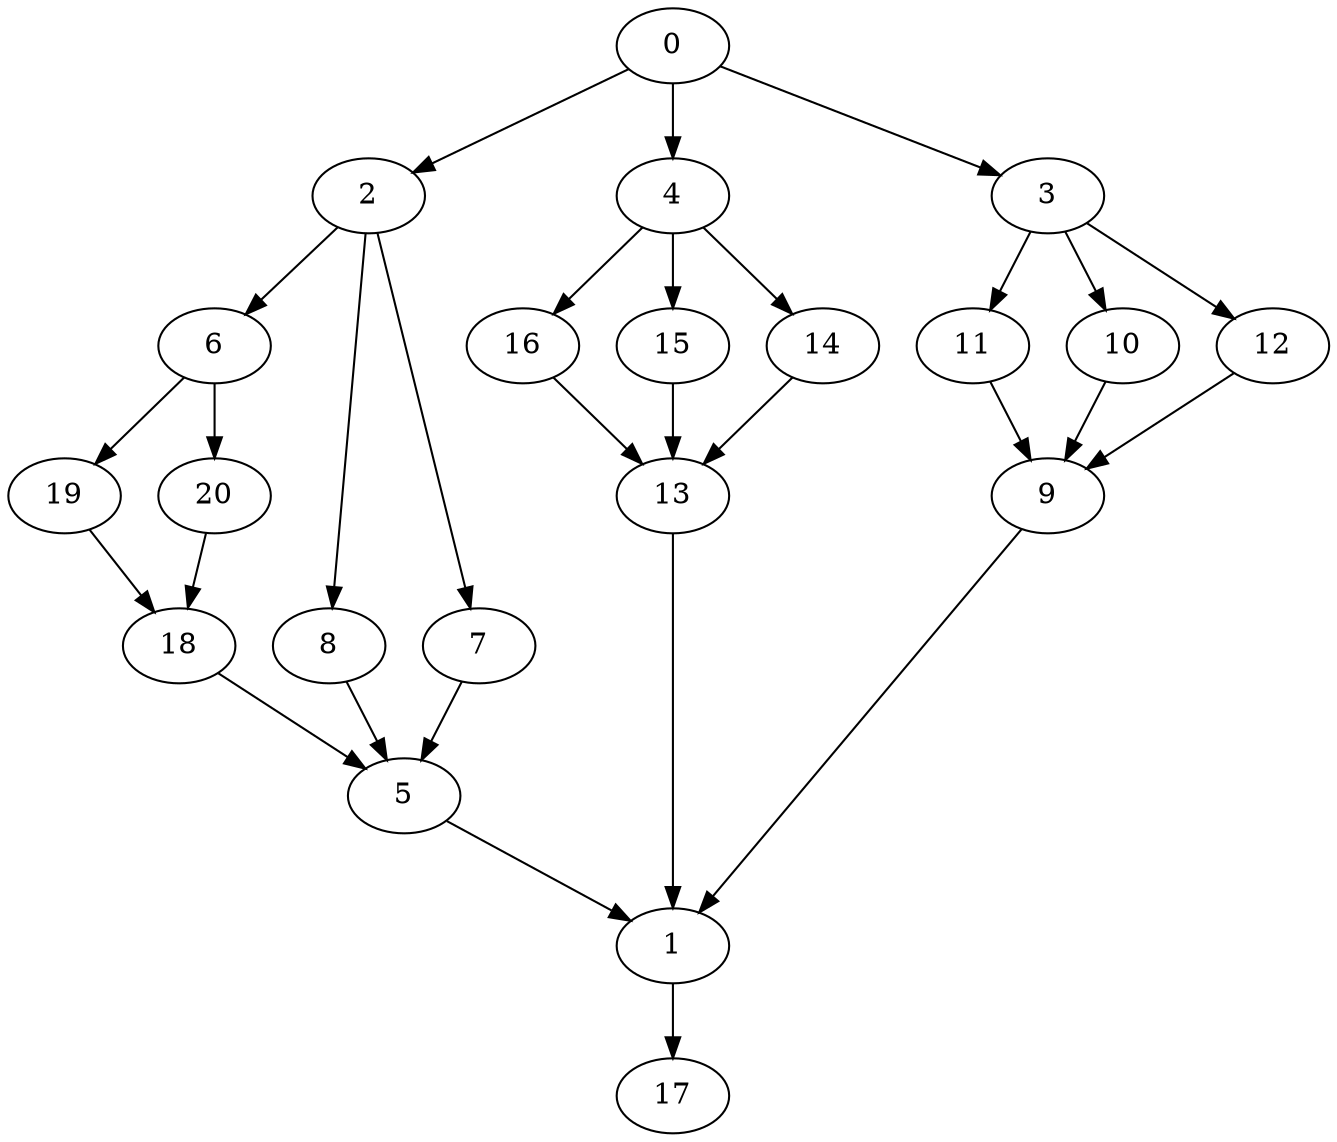 digraph "SeriesParallel-MaxBf-3_Nodes_21_CCR_10.01_WeightType_Random" {
	graph ["Duplicate states"=0,
		GraphType=S_P,
		"Max states in OPEN"=0,
		Modes="120000ms; topo-ordered tasks, ; Pruning: task equivalence, fixed order ready list, ; F-value: ; Optimisation: best schedule length (\
SL) optimisation on equal, ",
		NumberOfTasks=21,
		"Pruned using list schedule length"=2520988,
		"States removed from OPEN"=0,
		TargetSystem="Homogeneous-2",
		"Time to schedule (ms)"=2429,
		"Total idle time"=39,
		"Total schedule length"=105,
		"Total sequential time"=143,
		"Total states created"=4762971
	];
	0	["Finish time"=10,
		Processor=0,
		"Start time"=0,
		Weight=10];
	2	["Finish time"=34,
		Processor=0,
		"Start time"=29,
		Weight=5];
	0 -> 2	[Weight=79];
	4	["Finish time"=16,
		Processor=0,
		"Start time"=10,
		Weight=6];
	0 -> 4	[Weight=47];
	3	["Finish time"=47,
		Processor=1,
		"Start time"=42,
		Weight=5];
	0 -> 3	[Weight=32];
	6	["Finish time"=54,
		Processor=0,
		"Start time"=44,
		Weight=10];
	2 -> 6	[Weight=79];
	8	["Finish time"=44,
		Processor=0,
		"Start time"=38,
		Weight=6];
	2 -> 8	[Weight=79];
	7	["Finish time"=38,
		Processor=0,
		"Start time"=34,
		Weight=4];
	2 -> 7	[Weight=32];
	19	["Finish time"=73,
		Processor=0,
		"Start time"=67,
		Weight=6];
	6 -> 19	[Weight=24];
	20	["Finish time"=61,
		Processor=0,
		"Start time"=54,
		Weight=7];
	6 -> 20	[Weight=79];
	18	["Finish time"=83,
		Processor=0,
		"Start time"=73,
		Weight=10];
	19 -> 18	[Weight=79];
	20 -> 18	[Weight=55];
	16	["Finish time"=29,
		Processor=0,
		"Start time"=19,
		Weight=10];
	4 -> 16	[Weight=47];
	15	["Finish time"=19,
		Processor=0,
		"Start time"=16,
		Weight=3];
	4 -> 15	[Weight=24];
	14	["Finish time"=35,
		Processor=1,
		"Start time"=32,
		Weight=3];
	4 -> 14	[Weight=16];
	11	["Finish time"=55,
		Processor=1,
		"Start time"=47,
		Weight=8];
	3 -> 11	[Weight=71];
	10	["Finish time"=64,
		Processor=1,
		"Start time"=55,
		Weight=9];
	3 -> 10	[Weight=40];
	12	["Finish time"=71,
		Processor=1,
		"Start time"=64,
		Weight=7];
	3 -> 12	[Weight=16];
	5	["Finish time"=93,
		Processor=0,
		"Start time"=83,
		Weight=10];
	8 -> 5	[Weight=71];
	18 -> 5	[Weight=63];
	13	["Finish time"=67,
		Processor=0,
		"Start time"=61,
		Weight=6];
	16 -> 13	[Weight=63];
	7 -> 5	[Weight=47];
	9	["Finish time"=77,
		Processor=1,
		"Start time"=71,
		Weight=6];
	11 -> 9	[Weight=79];
	15 -> 13	[Weight=40];
	10 -> 9	[Weight=63];
	14 -> 13	[Weight=24];
	1	["Finish time"=96,
		Processor=0,
		"Start time"=93,
		Weight=3];
	5 -> 1	[Weight=55];
	12 -> 9	[Weight=32];
	13 -> 1	[Weight=55];
	9 -> 1	[Weight=16];
	17	["Finish time"=105,
		Processor=0,
		"Start time"=96,
		Weight=9];
	1 -> 17	[Weight=24];
}
